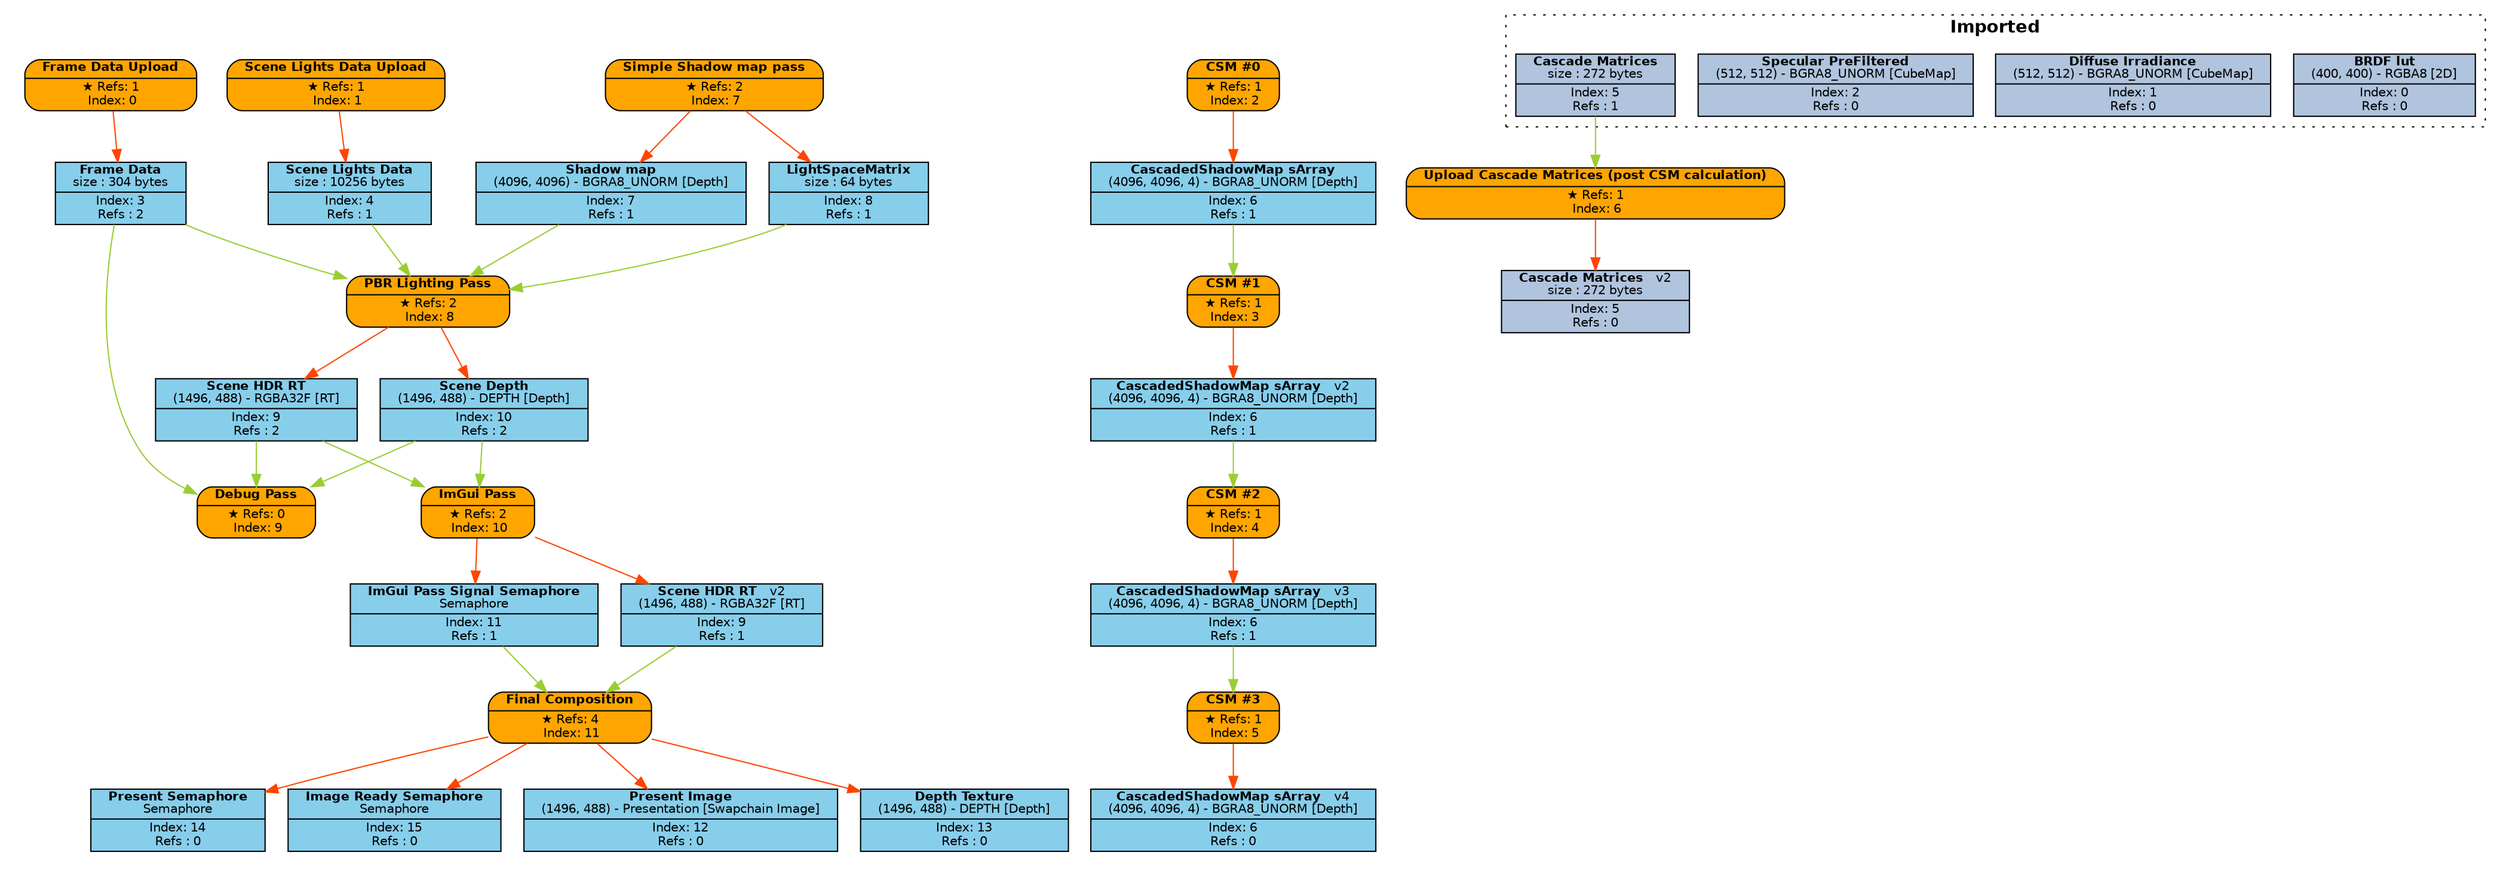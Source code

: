 digraph FrameGraph {
graph [style=invis, rankdir="TB" ordering=out, splines=spline]
node [shape=record, fontname="helvetica", fontsize=10, margin="0.2,0.03"]

P0 [label=<{ {<B>Frame Data Upload</B>} | {&#x2605; Refs: 1<BR/> Index: 0} }> style="rounded,filled", fillcolor=orange]
P1 [label=<{ {<B>Scene Lights Data Upload</B>} | {&#x2605; Refs: 1<BR/> Index: 1} }> style="rounded,filled", fillcolor=orange]
P2 [label=<{ {<B>CSM #0</B>} | {&#x2605; Refs: 1<BR/> Index: 2} }> style="rounded,filled", fillcolor=orange]
P3 [label=<{ {<B>CSM #1</B>} | {&#x2605; Refs: 1<BR/> Index: 3} }> style="rounded,filled", fillcolor=orange]
P4 [label=<{ {<B>CSM #2</B>} | {&#x2605; Refs: 1<BR/> Index: 4} }> style="rounded,filled", fillcolor=orange]
P5 [label=<{ {<B>CSM #3</B>} | {&#x2605; Refs: 1<BR/> Index: 5} }> style="rounded,filled", fillcolor=orange]
P6 [label=<{ {<B>Upload Cascade Matrices (post CSM calculation)</B>} | {&#x2605; Refs: 1<BR/> Index: 6} }> style="rounded,filled", fillcolor=orange]
P7 [label=<{ {<B>Simple Shadow map pass</B>} | {&#x2605; Refs: 2<BR/> Index: 7} }> style="rounded,filled", fillcolor=orange]
P8 [label=<{ {<B>PBR Lighting Pass</B>} | {&#x2605; Refs: 2<BR/> Index: 8} }> style="rounded,filled", fillcolor=orange]
P9 [label=<{ {<B>Debug Pass</B>} | {&#x2605; Refs: 0<BR/> Index: 9} }> style="rounded,filled", fillcolor=orange]
P10 [label=<{ {<B>ImGui Pass</B>} | {&#x2605; Refs: 2<BR/> Index: 10} }> style="rounded,filled", fillcolor=orange]
P11 [label=<{ {<B>Final Composition</B>} | {&#x2605; Refs: 4<BR/> Index: 11} }> style="rounded,filled", fillcolor=orange]

R0_1 [label=<{ {<B>BRDF lut</B><BR/>(400, 400) - RGBA8 [2D]} | {Index: 0<BR/>Refs : 0} }> style=filled, fillcolor=lightsteelblue]
R1_1 [label=<{ {<B>Diffuse Irradiance</B><BR/>(512, 512) - BGRA8_UNORM [CubeMap]} | {Index: 1<BR/>Refs : 0} }> style=filled, fillcolor=lightsteelblue]
R2_1 [label=<{ {<B>Specular PreFiltered</B><BR/>(512, 512) - BGRA8_UNORM [CubeMap]} | {Index: 2<BR/>Refs : 0} }> style=filled, fillcolor=lightsteelblue]
R3_1 [label=<{ {<B>Frame Data</B><BR/>size : 304 bytes} | {Index: 3<BR/>Refs : 2} }> style=filled, fillcolor=skyblue]
R4_1 [label=<{ {<B>Scene Lights Data</B><BR/>size : 10256 bytes} | {Index: 4<BR/>Refs : 1} }> style=filled, fillcolor=skyblue]
R5_1 [label=<{ {<B>Cascade Matrices</B><BR/>size : 272 bytes} | {Index: 5<BR/>Refs : 1} }> style=filled, fillcolor=lightsteelblue]
R6_1 [label=<{ {<B>CascadedShadowMap sArray</B><BR/>(4096, 4096, 4) - BGRA8_UNORM [Depth]} | {Index: 6<BR/>Refs : 1} }> style=filled, fillcolor=skyblue]
R6_2 [label=<{ {<B>CascadedShadowMap sArray</B>   <FONT>v2</FONT><BR/>(4096, 4096, 4) - BGRA8_UNORM [Depth]} | {Index: 6<BR/>Refs : 1} }> style=filled, fillcolor=skyblue]
R6_3 [label=<{ {<B>CascadedShadowMap sArray</B>   <FONT>v3</FONT><BR/>(4096, 4096, 4) - BGRA8_UNORM [Depth]} | {Index: 6<BR/>Refs : 1} }> style=filled, fillcolor=skyblue]
R6_4 [label=<{ {<B>CascadedShadowMap sArray</B>   <FONT>v4</FONT><BR/>(4096, 4096, 4) - BGRA8_UNORM [Depth]} | {Index: 6<BR/>Refs : 0} }> style=filled, fillcolor=skyblue]
R5_2 [label=<{ {<B>Cascade Matrices</B>   <FONT>v2</FONT><BR/>size : 272 bytes} | {Index: 5<BR/>Refs : 0} }> style=filled, fillcolor=lightsteelblue]
R7_1 [label=<{ {<B>Shadow map</B><BR/>(4096, 4096) - BGRA8_UNORM [Depth]} | {Index: 7<BR/>Refs : 1} }> style=filled, fillcolor=skyblue]
R8_1 [label=<{ {<B>LightSpaceMatrix</B><BR/>size : 64 bytes} | {Index: 8<BR/>Refs : 1} }> style=filled, fillcolor=skyblue]
R9_1 [label=<{ {<B>Scene HDR RT</B><BR/>(1496, 488) - RGBA32F [RT]} | {Index: 9<BR/>Refs : 2} }> style=filled, fillcolor=skyblue]
R10_1 [label=<{ {<B>Scene Depth</B><BR/>(1496, 488) - DEPTH [Depth]} | {Index: 10<BR/>Refs : 2} }> style=filled, fillcolor=skyblue]
R11_1 [label=<{ {<B>ImGui Pass Signal Semaphore</B><BR/>Semaphore} | {Index: 11<BR/>Refs : 1} }> style=filled, fillcolor=skyblue]
R9_2 [label=<{ {<B>Scene HDR RT</B>   <FONT>v2</FONT><BR/>(1496, 488) - RGBA32F [RT]} | {Index: 9<BR/>Refs : 1} }> style=filled, fillcolor=skyblue]
R12_1 [label=<{ {<B>Present Image</B><BR/>(1496, 488) - Presentation [Swapchain Image]} | {Index: 12<BR/>Refs : 0} }> style=filled, fillcolor=skyblue]
R13_1 [label=<{ {<B>Depth Texture</B><BR/>(1496, 488) - DEPTH [Depth]} | {Index: 13<BR/>Refs : 0} }> style=filled, fillcolor=skyblue]
R14_1 [label=<{ {<B>Present Semaphore</B><BR/>Semaphore} | {Index: 14<BR/>Refs : 0} }> style=filled, fillcolor=skyblue]
R15_1 [label=<{ {<B>Image Ready Semaphore</B><BR/>Semaphore} | {Index: 15<BR/>Refs : 0} }> style=filled, fillcolor=skyblue]

P0 -> { R3_1 } [color=orangered]
P1 -> { R4_1 } [color=orangered]
P2 -> { R6_1 } [color=orangered]
P3 -> { R6_2 } [color=orangered]
P4 -> { R6_3 } [color=orangered]
P5 -> { R6_4 } [color=orangered]
P6 -> { R5_2 } [color=orangered]
P7 -> { R7_1 R8_1 } [color=orangered]
P8 -> { R9_1 R10_1 } [color=orangered]
P9 -> { } [color=orangered]
P10 -> { R9_2 R11_1 } [color=orangered]
P11 -> { R12_1 R13_1 R14_1 R15_1 } [color=orangered]

R0_1 -> { } [color=olivedrab3]
R1_1 -> { } [color=olivedrab3]
R2_1 -> { } [color=olivedrab3]
R3_1 -> { P8 P9 } [color=olivedrab3]
R4_1 -> { P8 } [color=olivedrab3]
R5_1 -> { P6 } [color=olivedrab3]
R6_1 -> { P3 } [color=olivedrab3]
R6_2 -> { P4 } [color=olivedrab3]
R6_3 -> { P5 } [color=olivedrab3]
R6_4 -> { } [color=olivedrab3]
R5_2 -> { } [color=olivedrab3]
R7_1 -> { P8 } [color=olivedrab3]
R8_1 -> { P8 } [color=olivedrab3]
R9_1 -> { P9 P10 } [color=olivedrab3]
R10_1 -> { P9 P10 } [color=olivedrab3]
R11_1 -> { P11 } [color=olivedrab3]
R9_2 -> { P11 } [color=olivedrab3]
R12_1 -> { } [color=olivedrab3]
R13_1 -> { } [color=olivedrab3]
R14_1 -> { } [color=olivedrab3]
R15_1 -> { } [color=olivedrab3]

subgraph cluster_0 {
P0 R3_1 
}
subgraph cluster_1 {
P1 R4_1 
}
subgraph cluster_2 {
P2 R6_1 
}
subgraph cluster_3 {
P3 
}
subgraph cluster_4 {
P4 
}
subgraph cluster_5 {
P5 
}
subgraph cluster_6 {
P6 
}
subgraph cluster_7 {
P7 R7_1 R8_1 
}
subgraph cluster_8 {
P8 R9_1 R10_1 
}
subgraph cluster_9 {
P9 
}
subgraph cluster_10 {
P10 R11_1 
}
subgraph cluster_11 {
P11 R12_1 R13_1 R14_1 R15_1 
}

subgraph cluster_imported_resources {
graph [style=dotted, fontname="helvetica", label=< <B>Imported</B> >]
R0_1 R1_1 R2_1 R5_1 
}

}